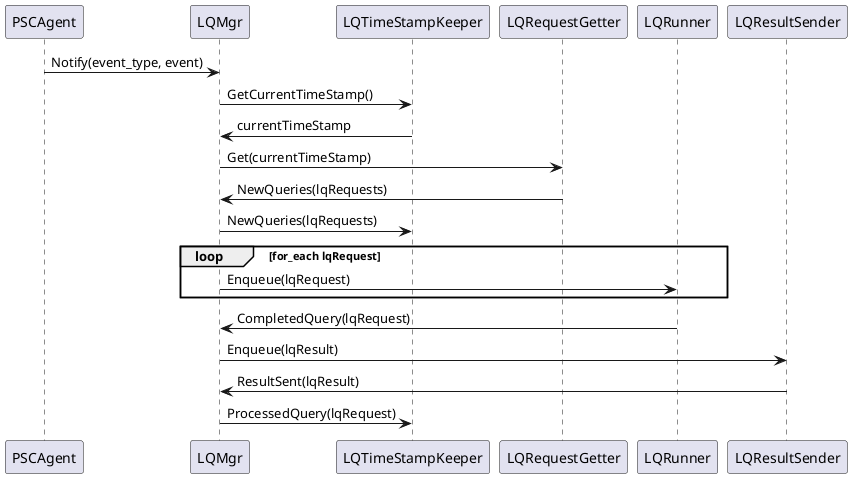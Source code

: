 @startuml
PSCAgent -> LQMgr: Notify(event_type, event)

LQMgr -> LQTimeStampKeeper: GetCurrentTimeStamp()
LQTimeStampKeeper -> LQMgr: currentTimeStamp

LQMgr -> LQRequestGetter: Get(currentTimeStamp)
LQRequestGetter -> LQMgr: NewQueries(lqRequests)

LQMgr -> LQTimeStampKeeper : NewQueries(lqRequests)

    loop for_each lqRequest
        LQMgr -> LQRunner: Enqueue(lqRequest)
    end

LQRunner -> LQMgr : CompletedQuery(lqRequest)

LQMgr -> LQResultSender : Enqueue(lqResult)
LQResultSender -> LQMgr : ResultSent(lqResult)

LQMgr -> LQTimeStampKeeper : ProcessedQuery(lqRequest)

@enduml